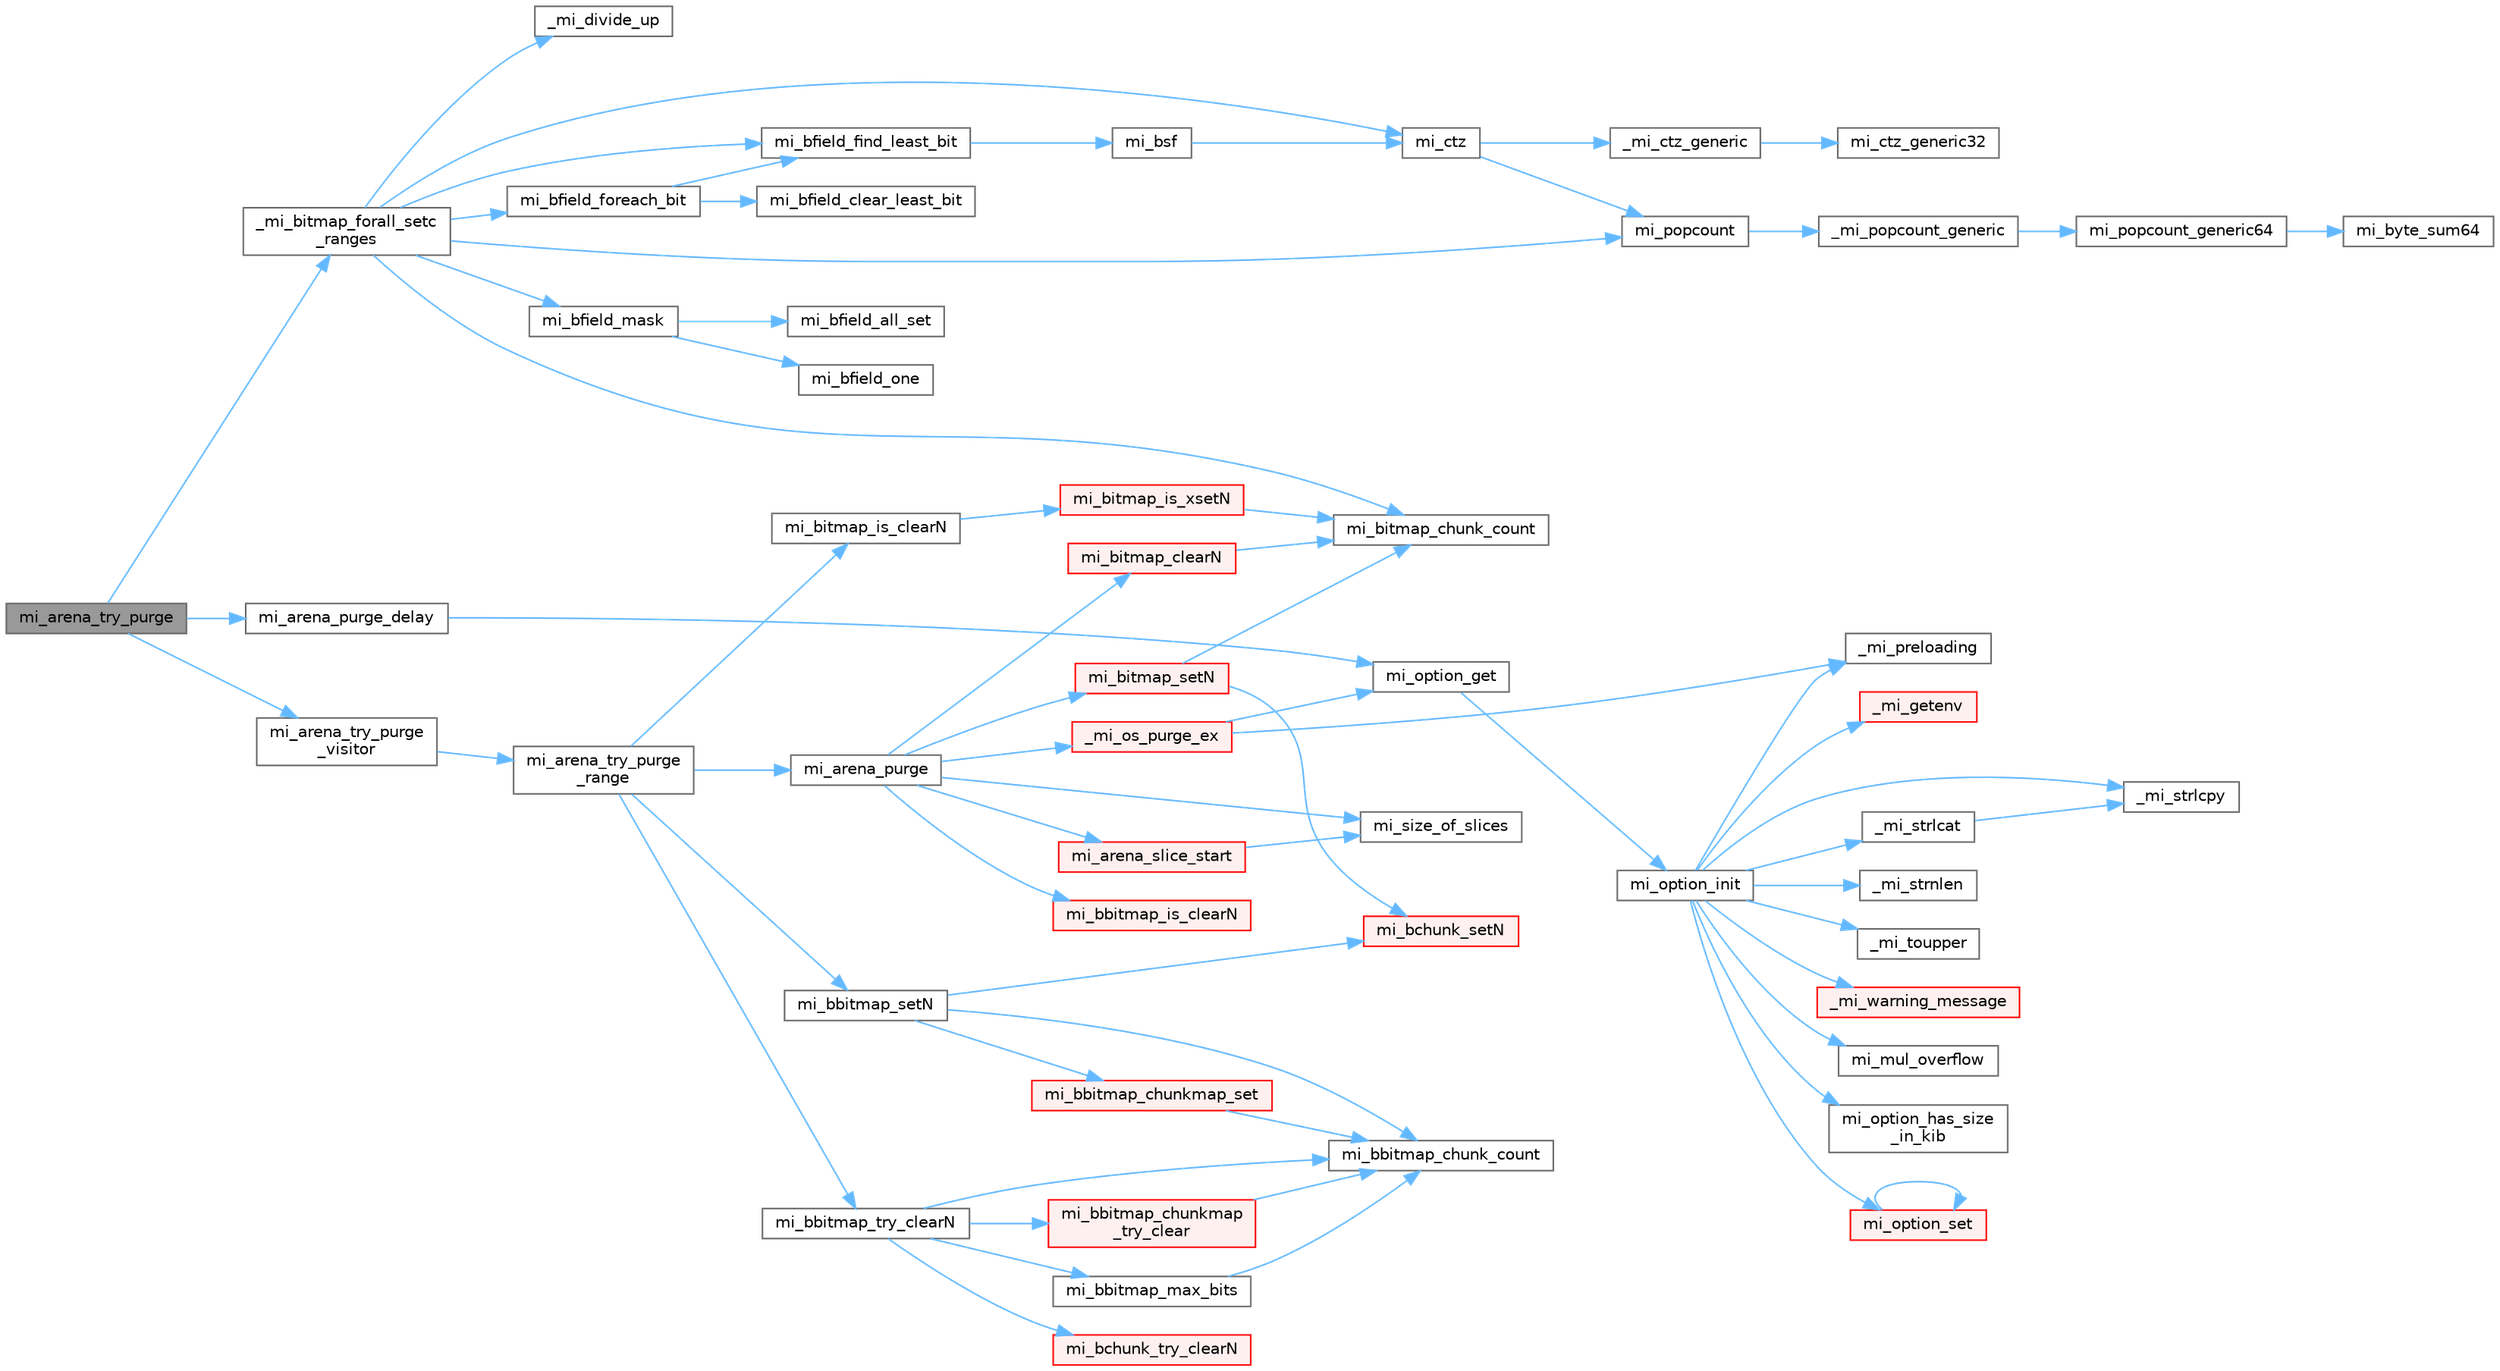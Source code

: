 digraph "mi_arena_try_purge"
{
 // LATEX_PDF_SIZE
  bgcolor="transparent";
  edge [fontname=Helvetica,fontsize=10,labelfontname=Helvetica,labelfontsize=10];
  node [fontname=Helvetica,fontsize=10,shape=box,height=0.2,width=0.4];
  rankdir="LR";
  Node1 [id="Node000001",label="mi_arena_try_purge",height=0.2,width=0.4,color="gray40", fillcolor="grey60", style="filled", fontcolor="black",tooltip=" "];
  Node1 -> Node2 [id="edge66_Node000001_Node000002",color="steelblue1",style="solid",tooltip=" "];
  Node2 [id="Node000002",label="_mi_bitmap_forall_setc\l_ranges",height=0.2,width=0.4,color="grey40", fillcolor="white", style="filled",URL="$bitmap_8c.html#a48ab4eea9d7b3ac453303f475d57d279",tooltip=" "];
  Node2 -> Node3 [id="edge67_Node000002_Node000003",color="steelblue1",style="solid",tooltip=" "];
  Node3 [id="Node000003",label="_mi_divide_up",height=0.2,width=0.4,color="grey40", fillcolor="white", style="filled",URL="$_e_a_s_t_l_2packages_2mimalloc_2include_2mimalloc_2internal_8h.html#a693e5b64e9a4644c716974dda2395edc",tooltip=" "];
  Node2 -> Node4 [id="edge68_Node000002_Node000004",color="steelblue1",style="solid",tooltip=" "];
  Node4 [id="Node000004",label="mi_bfield_find_least_bit",height=0.2,width=0.4,color="grey40", fillcolor="white", style="filled",URL="$bitmap_8c.html#a81530e7b3d5b00380e17776d6bf7def6",tooltip=" "];
  Node4 -> Node5 [id="edge69_Node000004_Node000005",color="steelblue1",style="solid",tooltip=" "];
  Node5 [id="Node000005",label="mi_bsf",height=0.2,width=0.4,color="grey40", fillcolor="white", style="filled",URL="$bits_8h.html#a9a725eee7a716d863140f201d6a970f5",tooltip=" "];
  Node5 -> Node6 [id="edge70_Node000005_Node000006",color="steelblue1",style="solid",tooltip=" "];
  Node6 [id="Node000006",label="mi_ctz",height=0.2,width=0.4,color="grey40", fillcolor="white", style="filled",URL="$bits_8h.html#a8eb514b948438b609030d3d13c0d1c6d",tooltip=" "];
  Node6 -> Node7 [id="edge71_Node000006_Node000007",color="steelblue1",style="solid",tooltip=" "];
  Node7 [id="Node000007",label="_mi_ctz_generic",height=0.2,width=0.4,color="grey40", fillcolor="white", style="filled",URL="$libc_8c.html#aaf9cb98b0eccdf3c2bcfb027728ee7b0",tooltip=" "];
  Node7 -> Node8 [id="edge72_Node000007_Node000008",color="steelblue1",style="solid",tooltip=" "];
  Node8 [id="Node000008",label="mi_ctz_generic32",height=0.2,width=0.4,color="grey40", fillcolor="white", style="filled",URL="$libc_8c.html#a302fccef2ee4de93b9121915f0d7fc73",tooltip=" "];
  Node6 -> Node9 [id="edge73_Node000006_Node000009",color="steelblue1",style="solid",tooltip=" "];
  Node9 [id="Node000009",label="mi_popcount",height=0.2,width=0.4,color="grey40", fillcolor="white", style="filled",URL="$bits_8h.html#ac2a9854186003f70eb01135c9aca3529",tooltip=" "];
  Node9 -> Node10 [id="edge74_Node000009_Node000010",color="steelblue1",style="solid",tooltip=" "];
  Node10 [id="Node000010",label="_mi_popcount_generic",height=0.2,width=0.4,color="grey40", fillcolor="white", style="filled",URL="$libc_8c.html#aaab27db7dbed686101df507edc29d20b",tooltip=" "];
  Node10 -> Node11 [id="edge75_Node000010_Node000011",color="steelblue1",style="solid",tooltip=" "];
  Node11 [id="Node000011",label="mi_popcount_generic64",height=0.2,width=0.4,color="grey40", fillcolor="white", style="filled",URL="$libc_8c.html#a533578e7639a04fe16a92e5a7f5061d6",tooltip=" "];
  Node11 -> Node12 [id="edge76_Node000011_Node000012",color="steelblue1",style="solid",tooltip=" "];
  Node12 [id="Node000012",label="mi_byte_sum64",height=0.2,width=0.4,color="grey40", fillcolor="white", style="filled",URL="$libc_8c.html#ac08026bb16e7424486bc67475822bf66",tooltip=" "];
  Node2 -> Node13 [id="edge77_Node000002_Node000013",color="steelblue1",style="solid",tooltip=" "];
  Node13 [id="Node000013",label="mi_bfield_foreach_bit",height=0.2,width=0.4,color="grey40", fillcolor="white", style="filled",URL="$bitmap_8c.html#a23792b2780ff4daafc8ca3c8f61832d4",tooltip=" "];
  Node13 -> Node14 [id="edge78_Node000013_Node000014",color="steelblue1",style="solid",tooltip=" "];
  Node14 [id="Node000014",label="mi_bfield_clear_least_bit",height=0.2,width=0.4,color="grey40", fillcolor="white", style="filled",URL="$bitmap_8c.html#a40409a72e24e98bc81e113ae3af78972",tooltip=" "];
  Node13 -> Node4 [id="edge79_Node000013_Node000004",color="steelblue1",style="solid",tooltip=" "];
  Node2 -> Node15 [id="edge80_Node000002_Node000015",color="steelblue1",style="solid",tooltip=" "];
  Node15 [id="Node000015",label="mi_bfield_mask",height=0.2,width=0.4,color="grey40", fillcolor="white", style="filled",URL="$bitmap_8c.html#aa4d08980dc8daf4bb8b950a4d4a687ef",tooltip=" "];
  Node15 -> Node16 [id="edge81_Node000015_Node000016",color="steelblue1",style="solid",tooltip=" "];
  Node16 [id="Node000016",label="mi_bfield_all_set",height=0.2,width=0.4,color="grey40", fillcolor="white", style="filled",URL="$bitmap_8c.html#a68733ed030dc38eabe23102bf17fa86d",tooltip=" "];
  Node15 -> Node17 [id="edge82_Node000015_Node000017",color="steelblue1",style="solid",tooltip=" "];
  Node17 [id="Node000017",label="mi_bfield_one",height=0.2,width=0.4,color="grey40", fillcolor="white", style="filled",URL="$bitmap_8c.html#a8e898496b41e387ca00e77eff2cc364d",tooltip=" "];
  Node2 -> Node18 [id="edge83_Node000002_Node000018",color="steelblue1",style="solid",tooltip=" "];
  Node18 [id="Node000018",label="mi_bitmap_chunk_count",height=0.2,width=0.4,color="grey40", fillcolor="white", style="filled",URL="$bitmap_8h.html#adbc04bcdad6dd6f18993c5ed4b92f2a4",tooltip=" "];
  Node2 -> Node6 [id="edge84_Node000002_Node000006",color="steelblue1",style="solid",tooltip=" "];
  Node2 -> Node9 [id="edge85_Node000002_Node000009",color="steelblue1",style="solid",tooltip=" "];
  Node1 -> Node19 [id="edge86_Node000001_Node000019",color="steelblue1",style="solid",tooltip=" "];
  Node19 [id="Node000019",label="mi_arena_purge_delay",height=0.2,width=0.4,color="grey40", fillcolor="white", style="filled",URL="$arena_8c.html#abf54c4e28e45932723209cba84f05ce3",tooltip=" "];
  Node19 -> Node20 [id="edge87_Node000019_Node000020",color="steelblue1",style="solid",tooltip=" "];
  Node20 [id="Node000020",label="mi_option_get",height=0.2,width=0.4,color="grey40", fillcolor="white", style="filled",URL="$group__options.html#ga7e8af195cc81d3fa64ccf2662caa565a",tooltip=" "];
  Node20 -> Node21 [id="edge88_Node000020_Node000021",color="steelblue1",style="solid",tooltip=" "];
  Node21 [id="Node000021",label="mi_option_init",height=0.2,width=0.4,color="grey40", fillcolor="white", style="filled",URL="$options_8c.html#a61970c5b942f29a5dea8a39742421cfe",tooltip=" "];
  Node21 -> Node22 [id="edge89_Node000021_Node000022",color="steelblue1",style="solid",tooltip=" "];
  Node22 [id="Node000022",label="_mi_getenv",height=0.2,width=0.4,color="red", fillcolor="#FFF0F0", style="filled",URL="$libc_8c.html#ae24e3d9662cc4cc3277fa0f31359b3ee",tooltip=" "];
  Node21 -> Node24 [id="edge90_Node000021_Node000024",color="steelblue1",style="solid",tooltip=" "];
  Node24 [id="Node000024",label="_mi_preloading",height=0.2,width=0.4,color="grey40", fillcolor="white", style="filled",URL="$_e_a_s_t_l_2packages_2mimalloc_2src_2init_8c.html#a404be8b4c0576588270fde0b2a4d7832",tooltip=" "];
  Node21 -> Node31 [id="edge91_Node000021_Node000031",color="steelblue1",style="solid",tooltip=" "];
  Node31 [id="Node000031",label="_mi_strlcat",height=0.2,width=0.4,color="grey40", fillcolor="white", style="filled",URL="$libc_8c.html#a29572712fc70f836ac31d224d98ad41a",tooltip=" "];
  Node31 -> Node25 [id="edge92_Node000031_Node000025",color="steelblue1",style="solid",tooltip=" "];
  Node25 [id="Node000025",label="_mi_strlcpy",height=0.2,width=0.4,color="grey40", fillcolor="white", style="filled",URL="$libc_8c.html#a17a9534829be8a086014bf2a2792154f",tooltip=" "];
  Node21 -> Node25 [id="edge93_Node000021_Node000025",color="steelblue1",style="solid",tooltip=" "];
  Node21 -> Node29 [id="edge94_Node000021_Node000029",color="steelblue1",style="solid",tooltip=" "];
  Node29 [id="Node000029",label="_mi_strnlen",height=0.2,width=0.4,color="grey40", fillcolor="white", style="filled",URL="$libc_8c.html#ae8577fe0d9bbe3fb90d2169caa1af943",tooltip=" "];
  Node21 -> Node28 [id="edge95_Node000021_Node000028",color="steelblue1",style="solid",tooltip=" "];
  Node28 [id="Node000028",label="_mi_toupper",height=0.2,width=0.4,color="grey40", fillcolor="white", style="filled",URL="$libc_8c.html#a0d811385427149f1ea8637c8fab1fd07",tooltip=" "];
  Node21 -> Node32 [id="edge96_Node000021_Node000032",color="steelblue1",style="solid",tooltip=" "];
  Node32 [id="Node000032",label="_mi_warning_message",height=0.2,width=0.4,color="red", fillcolor="#FFF0F0", style="filled",URL="$options_8c.html#ac253cac2ca24fb63be7f4937ac620dc4",tooltip=" "];
  Node21 -> Node51 [id="edge97_Node000021_Node000051",color="steelblue1",style="solid",tooltip=" "];
  Node51 [id="Node000051",label="mi_mul_overflow",height=0.2,width=0.4,color="grey40", fillcolor="white", style="filled",URL="$_e_a_s_t_l_2packages_2mimalloc_2include_2mimalloc_2internal_8h.html#abf06027911fbdc300901fb961a45e4d0",tooltip=" "];
  Node21 -> Node52 [id="edge98_Node000021_Node000052",color="steelblue1",style="solid",tooltip=" "];
  Node52 [id="Node000052",label="mi_option_has_size\l_in_kib",height=0.2,width=0.4,color="grey40", fillcolor="white", style="filled",URL="$options_8c.html#aee4ee640d854972d765c2896aa04270a",tooltip=" "];
  Node21 -> Node53 [id="edge99_Node000021_Node000053",color="steelblue1",style="solid",tooltip=" "];
  Node53 [id="Node000053",label="mi_option_set",height=0.2,width=0.4,color="red", fillcolor="#FFF0F0", style="filled",URL="$group__options.html#gaf84921c32375e25754dc2ee6a911fa60",tooltip=" "];
  Node53 -> Node53 [id="edge100_Node000053_Node000053",color="steelblue1",style="solid",tooltip=" "];
  Node1 -> Node55 [id="edge101_Node000001_Node000055",color="steelblue1",style="solid",tooltip=" "];
  Node55 [id="Node000055",label="mi_arena_try_purge\l_visitor",height=0.2,width=0.4,color="grey40", fillcolor="white", style="filled",URL="$arena_8c.html#aac65c77e90790790d53ef6beb3032af9",tooltip=" "];
  Node55 -> Node56 [id="edge102_Node000055_Node000056",color="steelblue1",style="solid",tooltip=" "];
  Node56 [id="Node000056",label="mi_arena_try_purge\l_range",height=0.2,width=0.4,color="grey40", fillcolor="white", style="filled",URL="$arena_8c.html#abe0b5b6936641803596cb402efd81f87",tooltip=" "];
  Node56 -> Node57 [id="edge103_Node000056_Node000057",color="steelblue1",style="solid",tooltip=" "];
  Node57 [id="Node000057",label="mi_arena_purge",height=0.2,width=0.4,color="grey40", fillcolor="white", style="filled",URL="$arena_8c.html#ab0dfb887a80b4a16ed4390bdebbdd38c",tooltip=" "];
  Node57 -> Node58 [id="edge104_Node000057_Node000058",color="steelblue1",style="solid",tooltip=" "];
  Node58 [id="Node000058",label="_mi_os_purge_ex",height=0.2,width=0.4,color="red", fillcolor="#FFF0F0", style="filled",URL="$os_8c.html#a48e6c4d87fab4850f199797238f92370",tooltip=" "];
  Node58 -> Node24 [id="edge105_Node000058_Node000024",color="steelblue1",style="solid",tooltip=" "];
  Node58 -> Node20 [id="edge106_Node000058_Node000020",color="steelblue1",style="solid",tooltip=" "];
  Node57 -> Node72 [id="edge107_Node000057_Node000072",color="steelblue1",style="solid",tooltip=" "];
  Node72 [id="Node000072",label="mi_arena_slice_start",height=0.2,width=0.4,color="red", fillcolor="#FFF0F0", style="filled",URL="$arena_8c.html#a0a2d2bb37e419baf7d346107e77c6e05",tooltip=" "];
  Node72 -> Node74 [id="edge108_Node000072_Node000074",color="steelblue1",style="solid",tooltip=" "];
  Node74 [id="Node000074",label="mi_size_of_slices",height=0.2,width=0.4,color="grey40", fillcolor="white", style="filled",URL="$_e_a_s_t_l_2packages_2mimalloc_2include_2mimalloc_2internal_8h.html#ae8e31ea92ee1ee2f1a93ea87d0184436",tooltip=" "];
  Node57 -> Node75 [id="edge109_Node000057_Node000075",color="steelblue1",style="solid",tooltip=" "];
  Node75 [id="Node000075",label="mi_bbitmap_is_clearN",height=0.2,width=0.4,color="red", fillcolor="#FFF0F0", style="filled",URL="$bitmap_8h.html#a5424318442a5d1f904eab0d157bc777e",tooltip=" "];
  Node57 -> Node87 [id="edge110_Node000057_Node000087",color="steelblue1",style="solid",tooltip=" "];
  Node87 [id="Node000087",label="mi_bitmap_clearN",height=0.2,width=0.4,color="red", fillcolor="#FFF0F0", style="filled",URL="$bitmap_8c.html#aa8d5d77b9137fac58dba2415da230b4b",tooltip=" "];
  Node87 -> Node18 [id="edge111_Node000087_Node000018",color="steelblue1",style="solid",tooltip=" "];
  Node57 -> Node99 [id="edge112_Node000057_Node000099",color="steelblue1",style="solid",tooltip=" "];
  Node99 [id="Node000099",label="mi_bitmap_setN",height=0.2,width=0.4,color="red", fillcolor="#FFF0F0", style="filled",URL="$bitmap_8c.html#a8b50ea67e216213718b39a8bdc71c089",tooltip=" "];
  Node99 -> Node100 [id="edge113_Node000099_Node000100",color="steelblue1",style="solid",tooltip=" "];
  Node100 [id="Node000100",label="mi_bchunk_setN",height=0.2,width=0.4,color="red", fillcolor="#FFF0F0", style="filled",URL="$bitmap_8c.html#a931ab182d5a458c9811743a39c0637df",tooltip=" "];
  Node99 -> Node18 [id="edge114_Node000099_Node000018",color="steelblue1",style="solid",tooltip=" "];
  Node57 -> Node74 [id="edge115_Node000057_Node000074",color="steelblue1",style="solid",tooltip=" "];
  Node56 -> Node103 [id="edge116_Node000056_Node000103",color="steelblue1",style="solid",tooltip=" "];
  Node103 [id="Node000103",label="mi_bbitmap_setN",height=0.2,width=0.4,color="grey40", fillcolor="white", style="filled",URL="$bitmap_8c.html#ad8105936ebee14e0c6cadb2e8c37b024",tooltip=" "];
  Node103 -> Node77 [id="edge117_Node000103_Node000077",color="steelblue1",style="solid",tooltip=" "];
  Node77 [id="Node000077",label="mi_bbitmap_chunk_count",height=0.2,width=0.4,color="grey40", fillcolor="white", style="filled",URL="$bitmap_8h.html#a61d4c39827af9a9dbeb574d28856ba90",tooltip=" "];
  Node103 -> Node104 [id="edge118_Node000103_Node000104",color="steelblue1",style="solid",tooltip=" "];
  Node104 [id="Node000104",label="mi_bbitmap_chunkmap_set",height=0.2,width=0.4,color="red", fillcolor="#FFF0F0", style="filled",URL="$bitmap_8c.html#a5e83447278a21fe0e1881471aed3723f",tooltip=" "];
  Node104 -> Node77 [id="edge119_Node000104_Node000077",color="steelblue1",style="solid",tooltip=" "];
  Node103 -> Node100 [id="edge120_Node000103_Node000100",color="steelblue1",style="solid",tooltip=" "];
  Node56 -> Node109 [id="edge121_Node000056_Node000109",color="steelblue1",style="solid",tooltip=" "];
  Node109 [id="Node000109",label="mi_bbitmap_try_clearN",height=0.2,width=0.4,color="grey40", fillcolor="white", style="filled",URL="$bitmap_8c.html#a1462519a63f8d0b1454a5cbe8d7cafa1",tooltip=" "];
  Node109 -> Node77 [id="edge122_Node000109_Node000077",color="steelblue1",style="solid",tooltip=" "];
  Node109 -> Node110 [id="edge123_Node000109_Node000110",color="steelblue1",style="solid",tooltip=" "];
  Node110 [id="Node000110",label="mi_bbitmap_chunkmap\l_try_clear",height=0.2,width=0.4,color="red", fillcolor="#FFF0F0", style="filled",URL="$bitmap_8c.html#a0d4eacebd0a3822984c96967db54af70",tooltip=" "];
  Node110 -> Node77 [id="edge124_Node000110_Node000077",color="steelblue1",style="solid",tooltip=" "];
  Node109 -> Node78 [id="edge125_Node000109_Node000078",color="steelblue1",style="solid",tooltip=" "];
  Node78 [id="Node000078",label="mi_bbitmap_max_bits",height=0.2,width=0.4,color="grey40", fillcolor="white", style="filled",URL="$bitmap_8h.html#afb1f816c002677982471bf19521ac6ee",tooltip=" "];
  Node78 -> Node77 [id="edge126_Node000078_Node000077",color="steelblue1",style="solid",tooltip=" "];
  Node109 -> Node111 [id="edge127_Node000109_Node000111",color="steelblue1",style="solid",tooltip=" "];
  Node111 [id="Node000111",label="mi_bchunk_try_clearN",height=0.2,width=0.4,color="red", fillcolor="#FFF0F0", style="filled",URL="$bitmap_8c.html#a034ce9fb6d195e2ed4bf55e92d5d4b20",tooltip=" "];
  Node56 -> Node119 [id="edge128_Node000056_Node000119",color="steelblue1",style="solid",tooltip=" "];
  Node119 [id="Node000119",label="mi_bitmap_is_clearN",height=0.2,width=0.4,color="grey40", fillcolor="white", style="filled",URL="$bitmap_8h.html#af936c34984e522b68823945d71373534",tooltip=" "];
  Node119 -> Node120 [id="edge129_Node000119_Node000120",color="steelblue1",style="solid",tooltip=" "];
  Node120 [id="Node000120",label="mi_bitmap_is_xsetN",height=0.2,width=0.4,color="red", fillcolor="#FFF0F0", style="filled",URL="$bitmap_8c.html#adb22535bc9bc502a2e9f4f41e64972b2",tooltip=" "];
  Node120 -> Node18 [id="edge130_Node000120_Node000018",color="steelblue1",style="solid",tooltip=" "];
}

